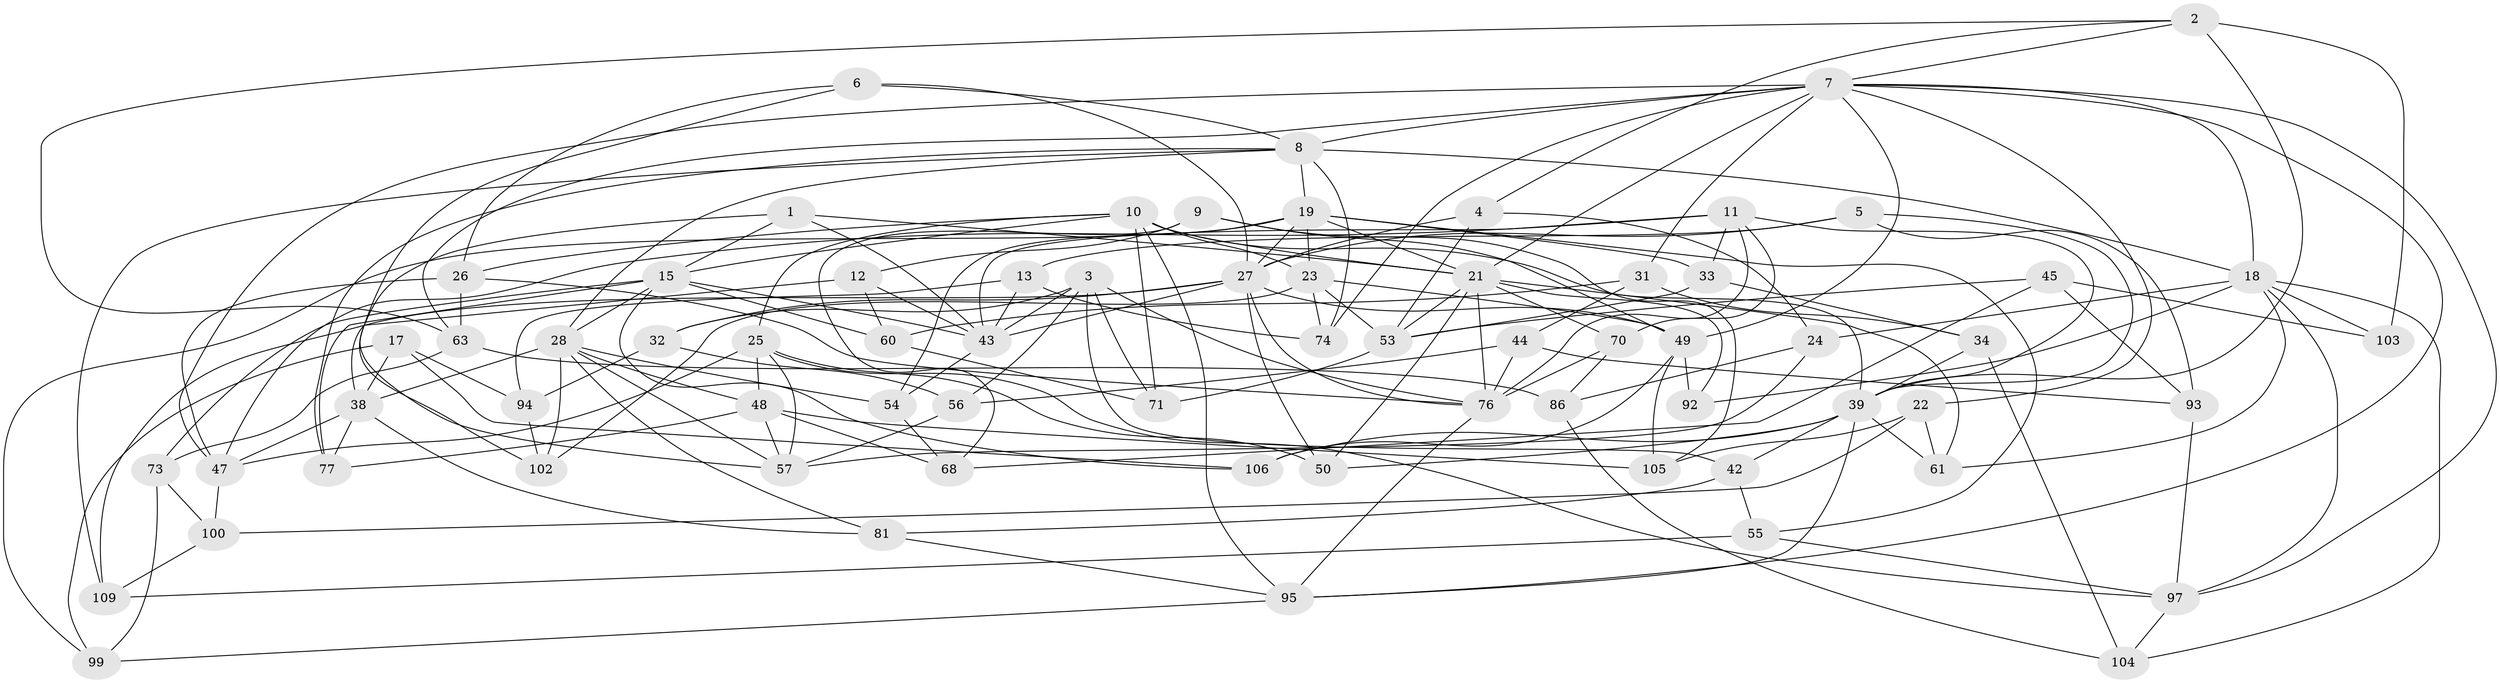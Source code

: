 // original degree distribution, {4: 1.0}
// Generated by graph-tools (version 1.1) at 2025/20/03/04/25 18:20:38]
// undirected, 69 vertices, 180 edges
graph export_dot {
graph [start="1"]
  node [color=gray90,style=filled];
  1;
  2 [super="+91"];
  3 [super="+51"];
  4;
  5;
  6;
  7 [super="+14"];
  8 [super="+72+66"];
  9;
  10 [super="+16"];
  11 [super="+29"];
  12;
  13;
  15 [super="+36+64"];
  17;
  18 [super="+101"];
  19 [super="+52"];
  21 [super="+69+116"];
  22;
  23 [super="+78"];
  24;
  25 [super="+41"];
  26 [super="+115"];
  27 [super="+75+35+46"];
  28 [super="+98"];
  31;
  32;
  33;
  34;
  38 [super="+90"];
  39 [super="+58+67+111"];
  42;
  43 [super="+88+85"];
  44;
  45;
  47 [super="+112+65"];
  48 [super="+89"];
  49 [super="+59+82"];
  50;
  53 [super="+79"];
  54;
  55;
  56;
  57 [super="+62"];
  60;
  61;
  63 [super="+83"];
  68;
  70;
  71;
  73;
  74;
  76 [super="+84+96"];
  77;
  81;
  86;
  92;
  93;
  94;
  95 [super="+108"];
  97 [super="+107"];
  99;
  100;
  102;
  103;
  104;
  105;
  106;
  109;
  1 -- 102;
  1 -- 21;
  1 -- 43;
  1 -- 15;
  2 -- 103 [weight=2];
  2 -- 4;
  2 -- 39;
  2 -- 63;
  2 -- 7;
  3 -- 76;
  3 -- 42;
  3 -- 56;
  3 -- 32;
  3 -- 71;
  3 -- 43;
  4 -- 24;
  4 -- 27;
  4 -- 53;
  5 -- 93;
  5 -- 13;
  5 -- 39;
  5 -- 27;
  6 -- 8;
  6 -- 27;
  6 -- 26;
  6 -- 57;
  7 -- 22;
  7 -- 74;
  7 -- 97;
  7 -- 8;
  7 -- 47;
  7 -- 49;
  7 -- 21;
  7 -- 63;
  7 -- 95;
  7 -- 31;
  7 -- 18;
  8 -- 74;
  8 -- 77;
  8 -- 28;
  8 -- 109;
  8 -- 19;
  8 -- 18;
  9 -- 105;
  9 -- 68;
  9 -- 12;
  9 -- 49;
  10 -- 71;
  10 -- 23;
  10 -- 26;
  10 -- 25;
  10 -- 95;
  10 -- 15;
  10 -- 21;
  10 -- 39;
  11 -- 70;
  11 -- 43;
  11 -- 33;
  11 -- 76;
  11 -- 47;
  11 -- 39;
  12 -- 38;
  12 -- 43;
  12 -- 60;
  13 -- 74;
  13 -- 94;
  13 -- 43;
  15 -- 60;
  15 -- 77;
  15 -- 73;
  15 -- 106;
  15 -- 43;
  15 -- 28;
  17 -- 106;
  17 -- 94;
  17 -- 99;
  17 -- 38;
  18 -- 103;
  18 -- 61;
  18 -- 97;
  18 -- 24;
  18 -- 92;
  18 -- 104;
  19 -- 33;
  19 -- 99;
  19 -- 21;
  19 -- 54;
  19 -- 23;
  19 -- 55;
  19 -- 27;
  21 -- 50;
  21 -- 70;
  21 -- 92;
  21 -- 61;
  21 -- 76;
  21 -- 53;
  22 -- 105;
  22 -- 100;
  22 -- 61;
  23 -- 74;
  23 -- 49;
  23 -- 53;
  23 -- 102;
  24 -- 86;
  24 -- 57;
  25 -- 57;
  25 -- 50;
  25 -- 48;
  25 -- 97;
  25 -- 47;
  26 -- 63 [weight=2];
  26 -- 47;
  26 -- 76;
  27 -- 109;
  27 -- 50;
  27 -- 76;
  27 -- 32;
  27 -- 49;
  27 -- 43;
  28 -- 57;
  28 -- 81;
  28 -- 48;
  28 -- 38;
  28 -- 54;
  28 -- 102;
  31 -- 60;
  31 -- 44;
  31 -- 34;
  32 -- 94;
  32 -- 56;
  33 -- 34;
  33 -- 53;
  34 -- 104;
  34 -- 39;
  38 -- 77;
  38 -- 81;
  38 -- 47;
  39 -- 61;
  39 -- 50;
  39 -- 95;
  39 -- 106;
  39 -- 42;
  42 -- 55;
  42 -- 81;
  43 -- 54;
  44 -- 56;
  44 -- 93;
  44 -- 76;
  45 -- 68;
  45 -- 103;
  45 -- 53;
  45 -- 93;
  47 -- 100;
  48 -- 68;
  48 -- 57;
  48 -- 77;
  48 -- 105;
  49 -- 105;
  49 -- 92 [weight=2];
  49 -- 106;
  53 -- 71;
  54 -- 68;
  55 -- 109;
  55 -- 97;
  56 -- 57;
  60 -- 71;
  63 -- 73;
  63 -- 86;
  70 -- 86;
  70 -- 76;
  73 -- 100;
  73 -- 99;
  76 -- 95;
  81 -- 95;
  86 -- 104;
  93 -- 97;
  94 -- 102;
  95 -- 99;
  97 -- 104;
  100 -- 109;
}

